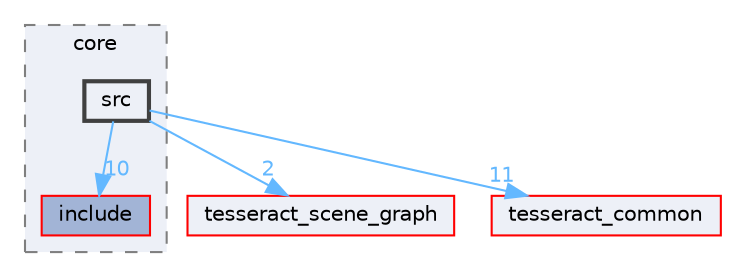 digraph "tesseract_kinematics/core/src"
{
 // LATEX_PDF_SIZE
  bgcolor="transparent";
  edge [fontname=Helvetica,fontsize=10,labelfontname=Helvetica,labelfontsize=10];
  node [fontname=Helvetica,fontsize=10,shape=box,height=0.2,width=0.4];
  compound=true
  subgraph clusterdir_c514f902ec1d4c8561ea53d834486b22 {
    graph [ bgcolor="#edf0f7", pencolor="grey50", label="core", fontname=Helvetica,fontsize=10 style="filled,dashed", URL="dir_c514f902ec1d4c8561ea53d834486b22.html",tooltip=""]
  dir_66feee6269a16efcecd7103b531bc371 [label="include", fillcolor="#a2b4d6", color="red", style="filled", URL="dir_66feee6269a16efcecd7103b531bc371.html",tooltip=""];
  dir_dd642381fc2c609600b0cbd6550bb01a [label="src", fillcolor="#edf0f7", color="grey25", style="filled,bold", URL="dir_dd642381fc2c609600b0cbd6550bb01a.html",tooltip=""];
  }
  dir_80ecf6fe8b2ccd2d6af6fe314205f076 [label="tesseract_scene_graph", fillcolor="#edf0f7", color="red", style="filled", URL="dir_80ecf6fe8b2ccd2d6af6fe314205f076.html",tooltip=""];
  dir_8430b83f3af685b4c96d298a32e9aa37 [label="tesseract_common", fillcolor="#edf0f7", color="red", style="filled", URL="dir_8430b83f3af685b4c96d298a32e9aa37.html",tooltip=""];
  dir_dd642381fc2c609600b0cbd6550bb01a->dir_66feee6269a16efcecd7103b531bc371 [headlabel="10", labeldistance=1.5 headhref="dir_000060_000034.html" color="steelblue1" fontcolor="steelblue1"];
  dir_dd642381fc2c609600b0cbd6550bb01a->dir_80ecf6fe8b2ccd2d6af6fe314205f076 [headlabel="2", labeldistance=1.5 headhref="dir_000060_000087.html" color="steelblue1" fontcolor="steelblue1"];
  dir_dd642381fc2c609600b0cbd6550bb01a->dir_8430b83f3af685b4c96d298a32e9aa37 [headlabel="11", labeldistance=1.5 headhref="dir_000060_000075.html" color="steelblue1" fontcolor="steelblue1"];
}
